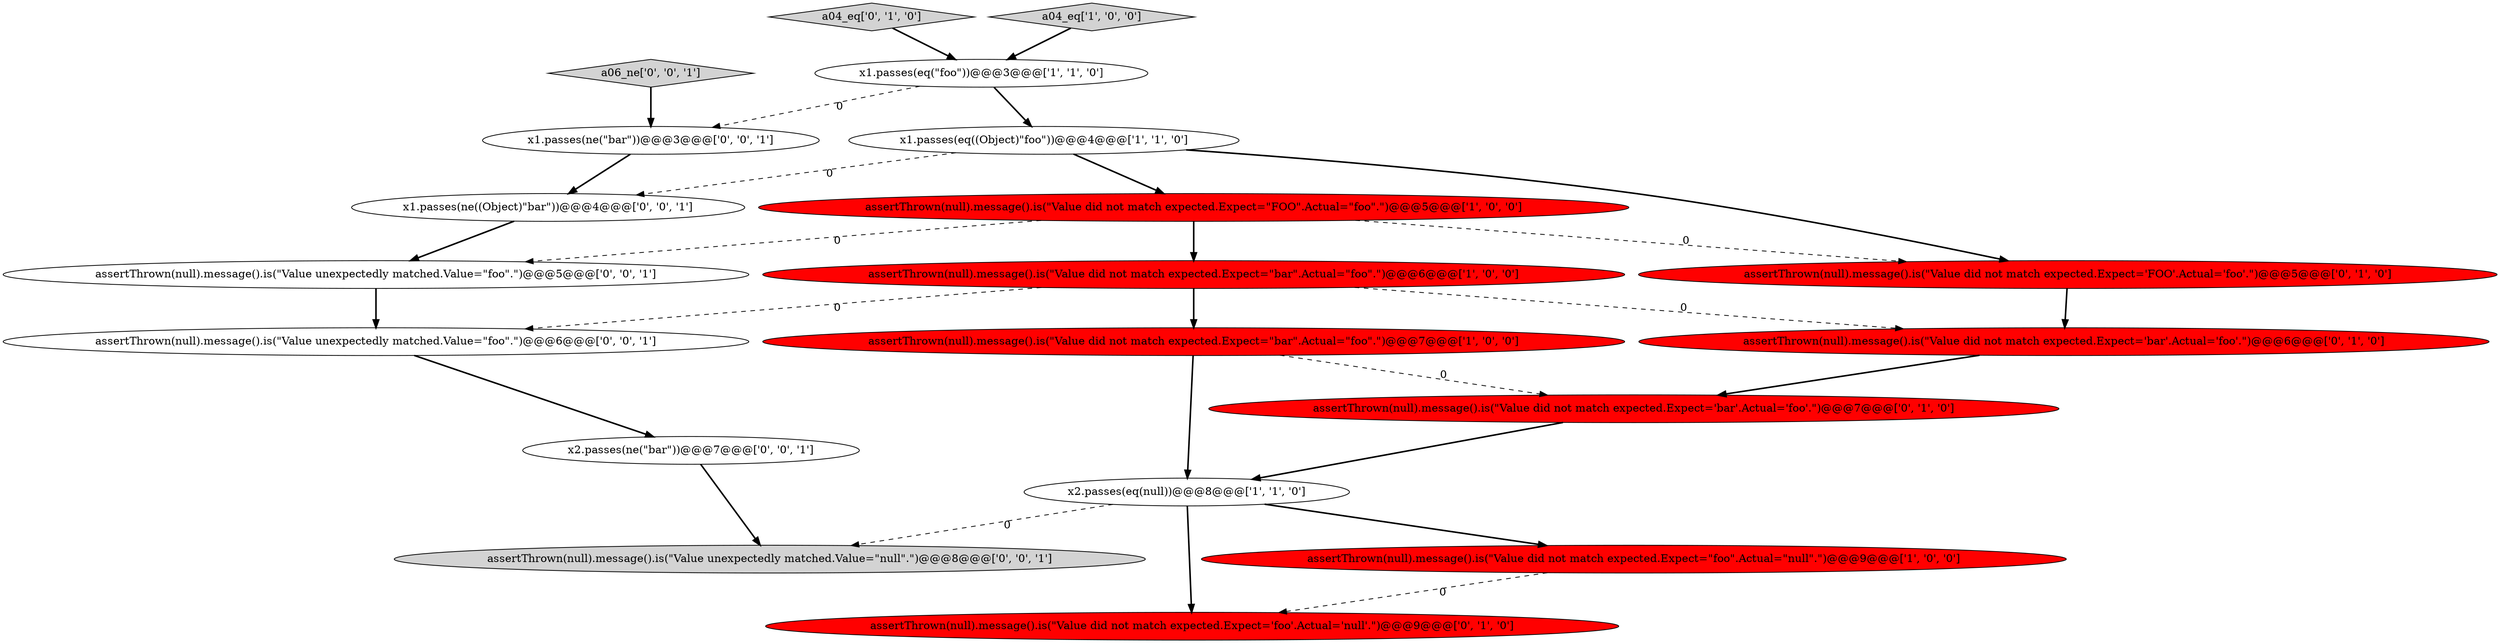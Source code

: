 digraph {
1 [style = filled, label = "assertThrown(null).message().is(\"Value did not match expected.Expect=\"bar\".Actual=\"foo\".\")@@@6@@@['1', '0', '0']", fillcolor = red, shape = ellipse image = "AAA1AAABBB1BBB"];
12 [style = filled, label = "assertThrown(null).message().is(\"Value did not match expected.Expect='FOO'.Actual='foo'.\")@@@5@@@['0', '1', '0']", fillcolor = red, shape = ellipse image = "AAA1AAABBB2BBB"];
14 [style = filled, label = "x2.passes(ne(\"bar\"))@@@7@@@['0', '0', '1']", fillcolor = white, shape = ellipse image = "AAA0AAABBB3BBB"];
3 [style = filled, label = "x2.passes(eq(null))@@@8@@@['1', '1', '0']", fillcolor = white, shape = ellipse image = "AAA0AAABBB1BBB"];
11 [style = filled, label = "a04_eq['0', '1', '0']", fillcolor = lightgray, shape = diamond image = "AAA0AAABBB2BBB"];
15 [style = filled, label = "assertThrown(null).message().is(\"Value unexpectedly matched.Value=\"foo\".\")@@@6@@@['0', '0', '1']", fillcolor = white, shape = ellipse image = "AAA0AAABBB3BBB"];
6 [style = filled, label = "assertThrown(null).message().is(\"Value did not match expected.Expect=\"FOO\".Actual=\"foo\".\")@@@5@@@['1', '0', '0']", fillcolor = red, shape = ellipse image = "AAA1AAABBB1BBB"];
10 [style = filled, label = "assertThrown(null).message().is(\"Value did not match expected.Expect='bar'.Actual='foo'.\")@@@7@@@['0', '1', '0']", fillcolor = red, shape = ellipse image = "AAA1AAABBB2BBB"];
17 [style = filled, label = "assertThrown(null).message().is(\"Value unexpectedly matched.Value=\"foo\".\")@@@5@@@['0', '0', '1']", fillcolor = white, shape = ellipse image = "AAA0AAABBB3BBB"];
5 [style = filled, label = "x1.passes(eq((Object)\"foo\"))@@@4@@@['1', '1', '0']", fillcolor = white, shape = ellipse image = "AAA0AAABBB1BBB"];
0 [style = filled, label = "a04_eq['1', '0', '0']", fillcolor = lightgray, shape = diamond image = "AAA0AAABBB1BBB"];
9 [style = filled, label = "assertThrown(null).message().is(\"Value did not match expected.Expect='foo'.Actual='null'.\")@@@9@@@['0', '1', '0']", fillcolor = red, shape = ellipse image = "AAA1AAABBB2BBB"];
2 [style = filled, label = "assertThrown(null).message().is(\"Value did not match expected.Expect=\"bar\".Actual=\"foo\".\")@@@7@@@['1', '0', '0']", fillcolor = red, shape = ellipse image = "AAA1AAABBB1BBB"];
13 [style = filled, label = "assertThrown(null).message().is(\"Value unexpectedly matched.Value=\"null\".\")@@@8@@@['0', '0', '1']", fillcolor = lightgray, shape = ellipse image = "AAA0AAABBB3BBB"];
8 [style = filled, label = "assertThrown(null).message().is(\"Value did not match expected.Expect='bar'.Actual='foo'.\")@@@6@@@['0', '1', '0']", fillcolor = red, shape = ellipse image = "AAA1AAABBB2BBB"];
16 [style = filled, label = "x1.passes(ne((Object)\"bar\"))@@@4@@@['0', '0', '1']", fillcolor = white, shape = ellipse image = "AAA0AAABBB3BBB"];
18 [style = filled, label = "x1.passes(ne(\"bar\"))@@@3@@@['0', '0', '1']", fillcolor = white, shape = ellipse image = "AAA0AAABBB3BBB"];
19 [style = filled, label = "a06_ne['0', '0', '1']", fillcolor = lightgray, shape = diamond image = "AAA0AAABBB3BBB"];
4 [style = filled, label = "x1.passes(eq(\"foo\"))@@@3@@@['1', '1', '0']", fillcolor = white, shape = ellipse image = "AAA0AAABBB1BBB"];
7 [style = filled, label = "assertThrown(null).message().is(\"Value did not match expected.Expect=\"foo\".Actual=\"null\".\")@@@9@@@['1', '0', '0']", fillcolor = red, shape = ellipse image = "AAA1AAABBB1BBB"];
4->18 [style = dashed, label="0"];
8->10 [style = bold, label=""];
19->18 [style = bold, label=""];
15->14 [style = bold, label=""];
1->15 [style = dashed, label="0"];
2->3 [style = bold, label=""];
11->4 [style = bold, label=""];
10->3 [style = bold, label=""];
6->17 [style = dashed, label="0"];
16->17 [style = bold, label=""];
3->13 [style = dashed, label="0"];
2->10 [style = dashed, label="0"];
6->12 [style = dashed, label="0"];
5->16 [style = dashed, label="0"];
3->9 [style = bold, label=""];
6->1 [style = bold, label=""];
5->6 [style = bold, label=""];
3->7 [style = bold, label=""];
5->12 [style = bold, label=""];
0->4 [style = bold, label=""];
7->9 [style = dashed, label="0"];
12->8 [style = bold, label=""];
17->15 [style = bold, label=""];
1->8 [style = dashed, label="0"];
1->2 [style = bold, label=""];
14->13 [style = bold, label=""];
4->5 [style = bold, label=""];
18->16 [style = bold, label=""];
}
